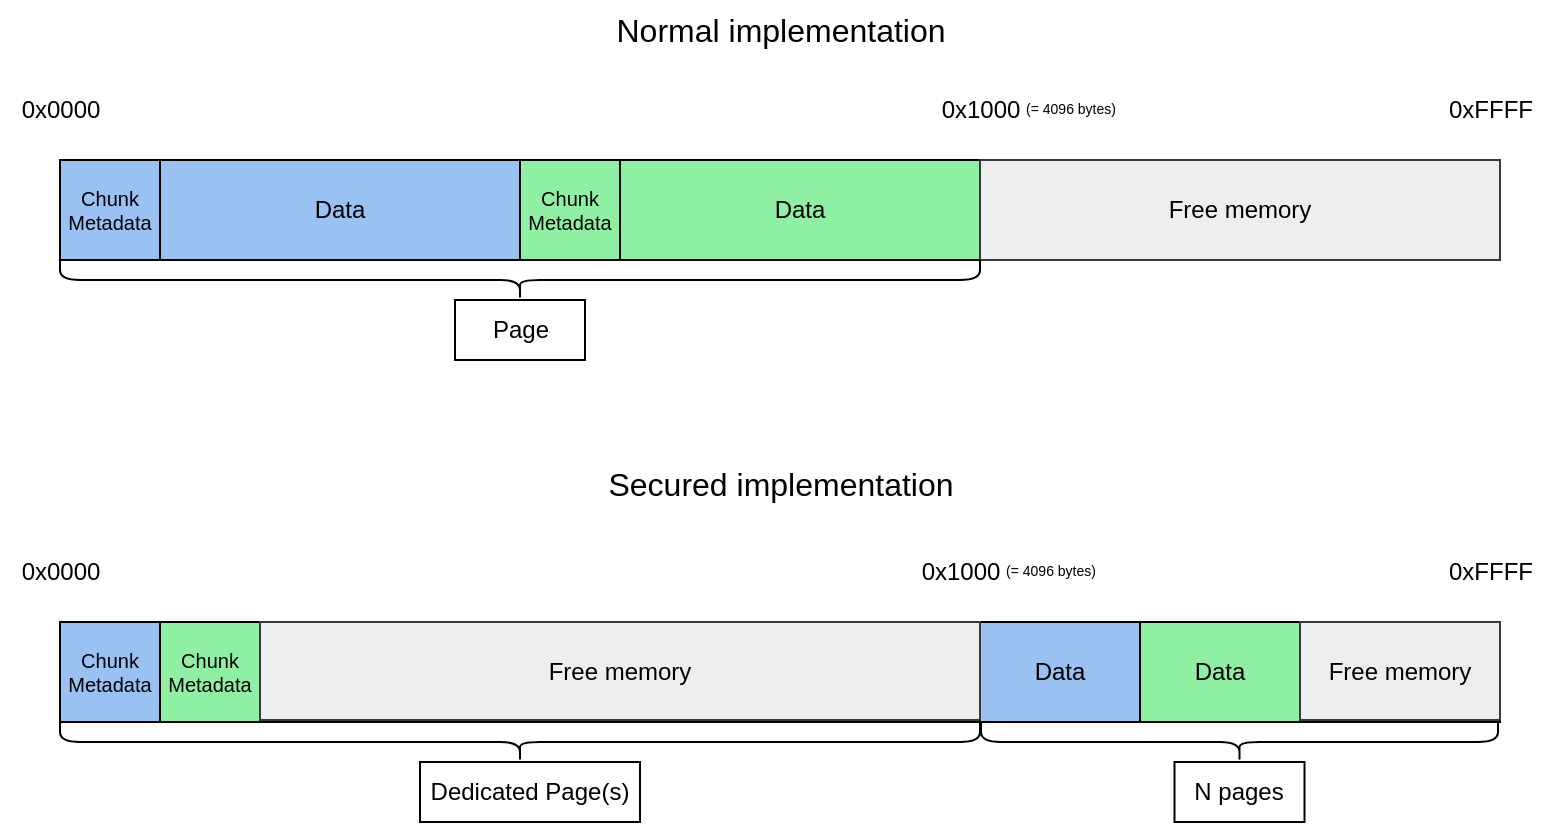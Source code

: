 <mxfile version="24.3.1" type="device">
  <diagram name="Page-1" id="mj8IaugpkL7j0PInXuVn">
    <mxGraphModel dx="1673" dy="523" grid="1" gridSize="10" guides="1" tooltips="1" connect="1" arrows="1" fold="1" page="1" pageScale="1" pageWidth="850" pageHeight="1100" math="0" shadow="0">
      <root>
        <mxCell id="0" />
        <mxCell id="1" parent="0" />
        <mxCell id="6bJLn7jsdk21VxwLdGjG-1" value="" style="rounded=0;whiteSpace=wrap;html=1;" vertex="1" parent="1">
          <mxGeometry y="250" width="720" height="50" as="geometry" />
        </mxCell>
        <mxCell id="6bJLn7jsdk21VxwLdGjG-2" value="&lt;div&gt;0x0000&lt;/div&gt;" style="text;html=1;align=center;verticalAlign=middle;resizable=0;points=[];autosize=1;strokeColor=none;fillColor=none;" vertex="1" parent="1">
          <mxGeometry x="-30" y="210" width="60" height="30" as="geometry" />
        </mxCell>
        <mxCell id="6bJLn7jsdk21VxwLdGjG-3" value="0xFFFF" style="text;html=1;align=center;verticalAlign=middle;resizable=0;points=[];autosize=1;strokeColor=none;fillColor=none;" vertex="1" parent="1">
          <mxGeometry x="680" y="210" width="70" height="30" as="geometry" />
        </mxCell>
        <mxCell id="6bJLn7jsdk21VxwLdGjG-4" value="Chunk&lt;br style=&quot;font-size: 10px;&quot;&gt;Metadata" style="rounded=0;whiteSpace=wrap;html=1;fontSize=10;fillColor=#99c1f1;" vertex="1" parent="1">
          <mxGeometry y="250" width="50" height="50" as="geometry" />
        </mxCell>
        <mxCell id="6bJLn7jsdk21VxwLdGjG-5" value="Data" style="rounded=0;whiteSpace=wrap;html=1;fillColor=#99c1f1;" vertex="1" parent="1">
          <mxGeometry x="50" y="250" width="180" height="50" as="geometry" />
        </mxCell>
        <mxCell id="6bJLn7jsdk21VxwLdGjG-7" value="Data" style="rounded=0;whiteSpace=wrap;html=1;fillColor=#8ff0a4;" vertex="1" parent="1">
          <mxGeometry x="280" y="250" width="180" height="50" as="geometry" />
        </mxCell>
        <mxCell id="6bJLn7jsdk21VxwLdGjG-8" value="Chunk&lt;br style=&quot;font-size: 10px;&quot;&gt;Metadata" style="rounded=0;whiteSpace=wrap;html=1;fontSize=10;fillColor=#8ff0a4;" vertex="1" parent="1">
          <mxGeometry x="230" y="250" width="50" height="50" as="geometry" />
        </mxCell>
        <mxCell id="6bJLn7jsdk21VxwLdGjG-9" value="Free memory" style="rounded=0;whiteSpace=wrap;html=1;fillColor=#eeeeee;strokeColor=#36393d;" vertex="1" parent="1">
          <mxGeometry x="460" y="250" width="260" height="50" as="geometry" />
        </mxCell>
        <mxCell id="6bJLn7jsdk21VxwLdGjG-10" value="&lt;div style=&quot;font-size: 16px;&quot;&gt;Normal implementation&lt;/div&gt;" style="text;html=1;align=center;verticalAlign=middle;resizable=0;points=[];autosize=1;strokeColor=none;fillColor=none;fontSize=16;" vertex="1" parent="1">
          <mxGeometry x="265" y="170" width="190" height="30" as="geometry" />
        </mxCell>
        <mxCell id="6bJLn7jsdk21VxwLdGjG-11" value="" style="rounded=0;whiteSpace=wrap;html=1;" vertex="1" parent="1">
          <mxGeometry y="481" width="720" height="50" as="geometry" />
        </mxCell>
        <mxCell id="6bJLn7jsdk21VxwLdGjG-12" value="&lt;div&gt;0x0000&lt;/div&gt;" style="text;html=1;align=center;verticalAlign=middle;resizable=0;points=[];autosize=1;strokeColor=none;fillColor=none;" vertex="1" parent="1">
          <mxGeometry x="-30" y="441" width="60" height="30" as="geometry" />
        </mxCell>
        <mxCell id="6bJLn7jsdk21VxwLdGjG-13" value="0xFFFF" style="text;html=1;align=center;verticalAlign=middle;resizable=0;points=[];autosize=1;strokeColor=none;fillColor=none;" vertex="1" parent="1">
          <mxGeometry x="680" y="441" width="70" height="30" as="geometry" />
        </mxCell>
        <mxCell id="6bJLn7jsdk21VxwLdGjG-14" value="Chunk&lt;br style=&quot;font-size: 10px;&quot;&gt;Metadata" style="rounded=0;whiteSpace=wrap;html=1;fontSize=10;fillColor=#99c1f1;" vertex="1" parent="1">
          <mxGeometry y="481" width="50" height="50" as="geometry" />
        </mxCell>
        <mxCell id="6bJLn7jsdk21VxwLdGjG-15" value="Data" style="rounded=0;whiteSpace=wrap;html=1;fillColor=#99c1f1;" vertex="1" parent="1">
          <mxGeometry x="460" y="481" width="80" height="50" as="geometry" />
        </mxCell>
        <mxCell id="6bJLn7jsdk21VxwLdGjG-16" value="Data" style="rounded=0;whiteSpace=wrap;html=1;fillColor=#8ff0a4;" vertex="1" parent="1">
          <mxGeometry x="540" y="481" width="80" height="50" as="geometry" />
        </mxCell>
        <mxCell id="6bJLn7jsdk21VxwLdGjG-17" value="Chunk&lt;br style=&quot;font-size: 10px;&quot;&gt;Metadata" style="rounded=0;whiteSpace=wrap;html=1;fontSize=10;fillColor=#8ff0a4;" vertex="1" parent="1">
          <mxGeometry x="50" y="481" width="50" height="50" as="geometry" />
        </mxCell>
        <mxCell id="6bJLn7jsdk21VxwLdGjG-19" value="" style="shape=curlyBracket;whiteSpace=wrap;html=1;rounded=1;labelPosition=left;verticalLabelPosition=middle;align=right;verticalAlign=middle;rotation=-90;size=0.5;" vertex="1" parent="1">
          <mxGeometry x="220" y="80" width="20" height="460" as="geometry" />
        </mxCell>
        <mxCell id="6bJLn7jsdk21VxwLdGjG-20" value="Page" style="rounded=0;whiteSpace=wrap;html=1;" vertex="1" parent="1">
          <mxGeometry x="197.5" y="320" width="65" height="30" as="geometry" />
        </mxCell>
        <mxCell id="6bJLn7jsdk21VxwLdGjG-21" value="&lt;div&gt;0x1000&lt;/div&gt;" style="text;html=1;align=center;verticalAlign=middle;resizable=0;points=[];autosize=1;strokeColor=none;fillColor=none;" vertex="1" parent="1">
          <mxGeometry x="430" y="210" width="60" height="30" as="geometry" />
        </mxCell>
        <mxCell id="6bJLn7jsdk21VxwLdGjG-22" value="(= 4096 bytes)" style="text;html=1;align=center;verticalAlign=middle;resizable=0;points=[];autosize=1;strokeColor=none;fillColor=none;fontSize=7;" vertex="1" parent="1">
          <mxGeometry x="470" y="215" width="70" height="20" as="geometry" />
        </mxCell>
        <mxCell id="6bJLn7jsdk21VxwLdGjG-23" value="&lt;div&gt;0x1000&lt;/div&gt;" style="text;html=1;align=center;verticalAlign=middle;resizable=0;points=[];autosize=1;strokeColor=none;fillColor=none;" vertex="1" parent="1">
          <mxGeometry x="420" y="441" width="60" height="30" as="geometry" />
        </mxCell>
        <mxCell id="6bJLn7jsdk21VxwLdGjG-24" value="(= 4096 bytes)" style="text;html=1;align=center;verticalAlign=middle;resizable=0;points=[];autosize=1;strokeColor=none;fillColor=none;fontSize=7;" vertex="1" parent="1">
          <mxGeometry x="460" y="446" width="70" height="20" as="geometry" />
        </mxCell>
        <mxCell id="6bJLn7jsdk21VxwLdGjG-25" value="" style="shape=curlyBracket;whiteSpace=wrap;html=1;rounded=1;labelPosition=left;verticalLabelPosition=middle;align=right;verticalAlign=middle;rotation=-90;size=0.5;" vertex="1" parent="1">
          <mxGeometry x="220" y="311" width="20" height="460" as="geometry" />
        </mxCell>
        <mxCell id="6bJLn7jsdk21VxwLdGjG-26" value="Dedicated Page(s)" style="rounded=0;whiteSpace=wrap;html=1;" vertex="1" parent="1">
          <mxGeometry x="180" y="551" width="110" height="30" as="geometry" />
        </mxCell>
        <mxCell id="6bJLn7jsdk21VxwLdGjG-27" value="&lt;div style=&quot;font-size: 16px;&quot;&gt;Secured implementation&lt;/div&gt;" style="text;html=1;align=center;verticalAlign=middle;resizable=0;points=[];autosize=1;strokeColor=none;fillColor=none;fontSize=16;" vertex="1" parent="1">
          <mxGeometry x="260" y="397" width="200" height="30" as="geometry" />
        </mxCell>
        <mxCell id="6bJLn7jsdk21VxwLdGjG-28" value="" style="line;strokeWidth=2;direction=south;html=1;" vertex="1" parent="1">
          <mxGeometry x="457" y="481" width="5" height="49" as="geometry" />
        </mxCell>
        <mxCell id="6bJLn7jsdk21VxwLdGjG-29" value="" style="shape=curlyBracket;whiteSpace=wrap;html=1;rounded=1;labelPosition=left;verticalLabelPosition=middle;align=right;verticalAlign=middle;rotation=-90;size=0.5;" vertex="1" parent="1">
          <mxGeometry x="579.75" y="411.75" width="20" height="258.5" as="geometry" />
        </mxCell>
        <mxCell id="6bJLn7jsdk21VxwLdGjG-30" value="N pages" style="rounded=0;whiteSpace=wrap;html=1;" vertex="1" parent="1">
          <mxGeometry x="557.25" y="551" width="65" height="30" as="geometry" />
        </mxCell>
        <mxCell id="6bJLn7jsdk21VxwLdGjG-31" value="Free memory" style="rounded=0;whiteSpace=wrap;html=1;fillColor=#eeeeee;strokeColor=#36393d;" vertex="1" parent="1">
          <mxGeometry x="100" y="481" width="360" height="49" as="geometry" />
        </mxCell>
        <mxCell id="6bJLn7jsdk21VxwLdGjG-32" value="Free memory" style="rounded=0;whiteSpace=wrap;html=1;fillColor=#eeeeee;strokeColor=#36393d;" vertex="1" parent="1">
          <mxGeometry x="620" y="481" width="100" height="49" as="geometry" />
        </mxCell>
      </root>
    </mxGraphModel>
  </diagram>
</mxfile>
